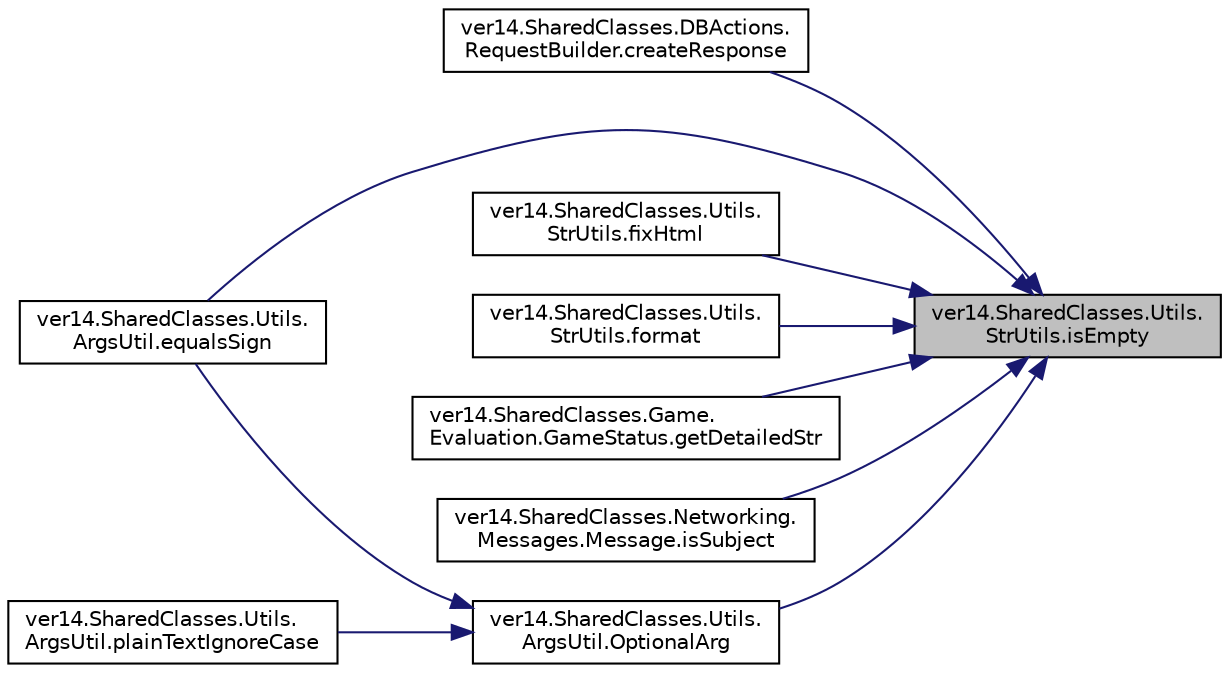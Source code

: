 digraph "ver14.SharedClasses.Utils.StrUtils.isEmpty"
{
 // LATEX_PDF_SIZE
  edge [fontname="Helvetica",fontsize="10",labelfontname="Helvetica",labelfontsize="10"];
  node [fontname="Helvetica",fontsize="10",shape=record];
  rankdir="RL";
  Node1 [label="ver14.SharedClasses.Utils.\lStrUtils.isEmpty",height=0.2,width=0.4,color="black", fillcolor="grey75", style="filled", fontcolor="black",tooltip=" "];
  Node1 -> Node2 [dir="back",color="midnightblue",fontsize="10",style="solid"];
  Node2 [label="ver14.SharedClasses.DBActions.\lRequestBuilder.createResponse",height=0.2,width=0.4,color="black", fillcolor="white", style="filled",URL="$classver14_1_1_shared_classes_1_1_d_b_actions_1_1_request_builder.html#a2b7c8de5194274d9effc69be1cf6dc6f",tooltip=" "];
  Node1 -> Node3 [dir="back",color="midnightblue",fontsize="10",style="solid"];
  Node3 [label="ver14.SharedClasses.Utils.\lArgsUtil.equalsSign",height=0.2,width=0.4,color="black", fillcolor="white", style="filled",URL="$classver14_1_1_shared_classes_1_1_utils_1_1_args_util.html#ac15479258f2abd9576ab8e9d57223c23",tooltip=" "];
  Node1 -> Node4 [dir="back",color="midnightblue",fontsize="10",style="solid"];
  Node4 [label="ver14.SharedClasses.Utils.\lStrUtils.fixHtml",height=0.2,width=0.4,color="black", fillcolor="white", style="filled",URL="$classver14_1_1_shared_classes_1_1_utils_1_1_str_utils.html#a4ae70e119dbe80b3452fd142774209b4",tooltip=" "];
  Node1 -> Node5 [dir="back",color="midnightblue",fontsize="10",style="solid"];
  Node5 [label="ver14.SharedClasses.Utils.\lStrUtils.format",height=0.2,width=0.4,color="black", fillcolor="white", style="filled",URL="$classver14_1_1_shared_classes_1_1_utils_1_1_str_utils.html#ac7a8ce71b1fb4befbe83c67378d325bf",tooltip=" "];
  Node1 -> Node6 [dir="back",color="midnightblue",fontsize="10",style="solid"];
  Node6 [label="ver14.SharedClasses.Game.\lEvaluation.GameStatus.getDetailedStr",height=0.2,width=0.4,color="black", fillcolor="white", style="filled",URL="$classver14_1_1_shared_classes_1_1_game_1_1_evaluation_1_1_game_status.html#a57cc00500b5632c39ff135eb49ea0a13",tooltip=" "];
  Node1 -> Node7 [dir="back",color="midnightblue",fontsize="10",style="solid"];
  Node7 [label="ver14.SharedClasses.Networking.\lMessages.Message.isSubject",height=0.2,width=0.4,color="black", fillcolor="white", style="filled",URL="$classver14_1_1_shared_classes_1_1_networking_1_1_messages_1_1_message.html#a89e31f479b7dd34596863171572b51c9",tooltip=" "];
  Node1 -> Node8 [dir="back",color="midnightblue",fontsize="10",style="solid"];
  Node8 [label="ver14.SharedClasses.Utils.\lArgsUtil.OptionalArg",height=0.2,width=0.4,color="black", fillcolor="white", style="filled",URL="$classver14_1_1_shared_classes_1_1_utils_1_1_args_util.html#ab9e40799ed845895efd336bda8e5660c",tooltip=" "];
  Node8 -> Node3 [dir="back",color="midnightblue",fontsize="10",style="solid"];
  Node8 -> Node9 [dir="back",color="midnightblue",fontsize="10",style="solid"];
  Node9 [label="ver14.SharedClasses.Utils.\lArgsUtil.plainTextIgnoreCase",height=0.2,width=0.4,color="black", fillcolor="white", style="filled",URL="$classver14_1_1_shared_classes_1_1_utils_1_1_args_util.html#a8d6ad64c1988cf2f55ebb4114278b6ae",tooltip=" "];
}
